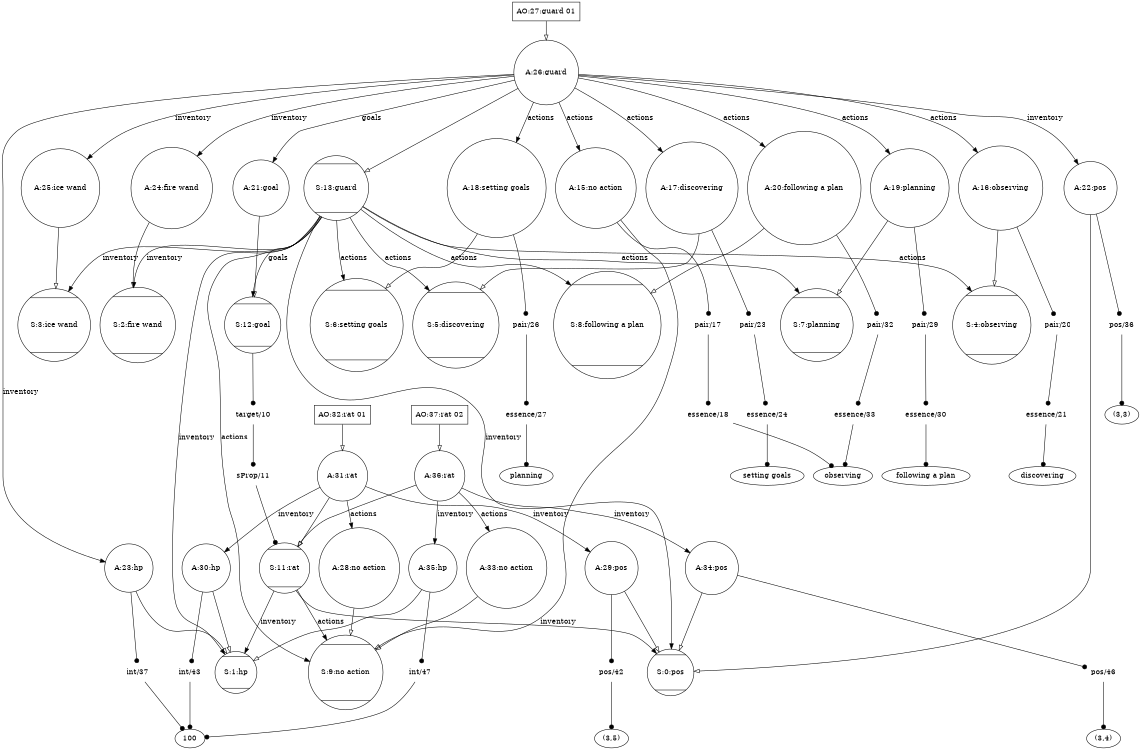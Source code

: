 digraph finite_state_machine {
graph [ dpi = 600 ];
size="8,5";
{
node [shape=Mcircle];
"S:3:ice wand"
"S:2:fire wand"
"S:1:hp"
"S:0:pos"
"S:12:goal"
"S:8:following a plan"
"S:7:planning"
"S:6:setting goals"
"S:5:discovering"
"S:4:observing"
"S:9:no action"
"S:13:guard"
"S:1:hp"
"S:0:pos"
"S:9:no action"
"S:11:rat"
}
{
node [shape=box];
"AO:37:rat 02"
"AO:32:rat 01"
"AO:27:guard 01"
}
{
node [shape=circle];
"A:35:hp"
"A:34:pos"
"A:33:no action"
"A:36:rat"
"A:30:hp"
"A:29:pos"
"A:28:no action"
"A:31:rat"
"A:25:ice wand"
"A:24:fire wand"
"A:23:hp"
"A:22:pos"
"A:21:goal"
"A:20:following a plan"
"A:19:planning"
"A:18:setting goals"
"A:17:discovering"
"A:16:observing"
"A:15:no action"
"A:26:guard"
}
{
node [shape=plaintext];
"int/47"
"pos/46"
"int/43"
"pos/42"
"int/37"
"pos/36"
"pair/32"
"essence/33"
"pair/29"
"essence/30"
"pair/26"
"essence/27"
"pair/23"
"essence/24"
"pair/20"
"essence/21"
"pair/17"
"essence/18"
"target/10"
"sProp/11"
}
"S:11:rat" -> "S:9:no action" [label="actions"];
"S:11:rat" -> "S:0:pos" [label="inventory"];
"S:11:rat" -> "S:1:hp" [label="inventory"];

"S:12:goal" -> "target/10" [arrowhead=dot];
"target/10" -> "sProp/11" [arrowhead=dot];
"sProp/11" -> "S:11:rat" [arrowhead=dot];
"S:13:guard" -> "S:9:no action" [label="actions"];
"S:13:guard" -> "S:4:observing" [label="actions"];
"S:13:guard" -> "S:5:discovering" [label="actions"];
"S:13:guard" -> "S:6:setting goals" [label="actions"];
"S:13:guard" -> "S:7:planning" [label="actions"];
"S:13:guard" -> "S:8:following a plan" [label="actions"];
"S:13:guard" -> "S:12:goal" [label="goals"];
"S:13:guard" -> "S:0:pos" [label="inventory"];
"S:13:guard" -> "S:1:hp" [label="inventory"];
"S:13:guard" -> "S:2:fire wand" [label="inventory"];
"S:13:guard" -> "S:3:ice wand" [label="inventory"];

"A:15:no action" -> "S:9:no action" [arrowhead=onormal];
"A:15:no action" -> "pair/17" [arrowhead=dot];
"pair/17" -> "essence/18" [arrowhead=dot];

"essence/18" -> "observing" [arrowhead=dot];
"A:16:observing" -> "S:4:observing" [arrowhead=onormal];
"A:16:observing" -> "pair/20" [arrowhead=dot];
"pair/20" -> "essence/21" [arrowhead=dot];

"essence/21" -> "discovering" [arrowhead=dot];
"A:17:discovering" -> "S:5:discovering" [arrowhead=onormal];
"A:17:discovering" -> "pair/23" [arrowhead=dot];
"pair/23" -> "essence/24" [arrowhead=dot];

"essence/24" -> "setting goals" [arrowhead=dot];
"A:18:setting goals" -> "S:6:setting goals" [arrowhead=onormal];
"A:18:setting goals" -> "pair/26" [arrowhead=dot];
"pair/26" -> "essence/27" [arrowhead=dot];

"essence/27" -> "planning" [arrowhead=dot];
"A:19:planning" -> "S:7:planning" [arrowhead=onormal];
"A:19:planning" -> "pair/29" [arrowhead=dot];
"pair/29" -> "essence/30" [arrowhead=dot];

"essence/30" -> "following a plan" [arrowhead=dot];
"A:20:following a plan" -> "S:8:following a plan" [arrowhead=onormal];
"A:20:following a plan" -> "pair/32" [arrowhead=dot];
"pair/32" -> "essence/33" [arrowhead=dot];

"essence/33" -> "observing" [arrowhead=dot];
"A:21:goal" -> "S:12:goal" [arrowhead=onormal];

"A:22:pos" -> "S:0:pos" [arrowhead=onormal];
"A:22:pos" -> "pos/36" [arrowhead=dot];
"pos/36" -> "(3,3)" [arrowhead=dot];
"A:23:hp" -> "S:1:hp" [arrowhead=onormal];
"A:23:hp" -> "int/37" [arrowhead=dot];
"int/37" -> "100" [arrowhead=dot];
"A:24:fire wand" -> "S:2:fire wand" [arrowhead=onormal];

"A:25:ice wand" -> "S:3:ice wand" [arrowhead=onormal];

"A:26:guard" -> "S:13:guard" [arrowhead=onormal];
"A:26:guard" -> "A:15:no action" [label="actions"];
"A:26:guard" -> "A:16:observing" [label="actions"];
"A:26:guard" -> "A:17:discovering" [label="actions"];
"A:26:guard" -> "A:18:setting goals" [label="actions"];
"A:26:guard" -> "A:19:planning" [label="actions"];
"A:26:guard" -> "A:20:following a plan" [label="actions"];
"A:26:guard" -> "A:21:goal" [label="goals"];
"A:26:guard" -> "A:22:pos" [label="inventory"];
"A:26:guard" -> "A:23:hp" [label="inventory"];
"A:26:guard" -> "A:24:fire wand" [label="inventory"];
"A:26:guard" -> "A:25:ice wand" [label="inventory"];

"AO:27:guard 01" -> "A:26:guard" [arrowhead=onormal];
"A:28:no action" -> "S:9:no action" [arrowhead=onormal];

"A:29:pos" -> "S:0:pos" [arrowhead=onormal];
"A:29:pos" -> "pos/42" [arrowhead=dot];
"pos/42" -> "(3,5)" [arrowhead=dot];
"A:30:hp" -> "S:1:hp" [arrowhead=onormal];
"A:30:hp" -> "int/43" [arrowhead=dot];
"int/43" -> "100" [arrowhead=dot];
"A:31:rat" -> "S:11:rat" [arrowhead=onormal];
"A:31:rat" -> "A:28:no action" [label="actions"];
"A:31:rat" -> "A:29:pos" [label="inventory"];
"A:31:rat" -> "A:30:hp" [label="inventory"];

"AO:32:rat 01" -> "A:31:rat" [arrowhead=onormal];
"A:33:no action" -> "S:9:no action" [arrowhead=onormal];

"A:34:pos" -> "S:0:pos" [arrowhead=onormal];
"A:34:pos" -> "pos/46" [arrowhead=dot];
"pos/46" -> "(3,4)" [arrowhead=dot];
"A:35:hp" -> "S:1:hp" [arrowhead=onormal];
"A:35:hp" -> "int/47" [arrowhead=dot];
"int/47" -> "100" [arrowhead=dot];
"A:36:rat" -> "S:11:rat" [arrowhead=onormal];
"A:36:rat" -> "A:33:no action" [label="actions"];
"A:36:rat" -> "A:34:pos" [label="inventory"];
"A:36:rat" -> "A:35:hp" [label="inventory"];

"AO:37:rat 02" -> "A:36:rat" [arrowhead=onormal];
}